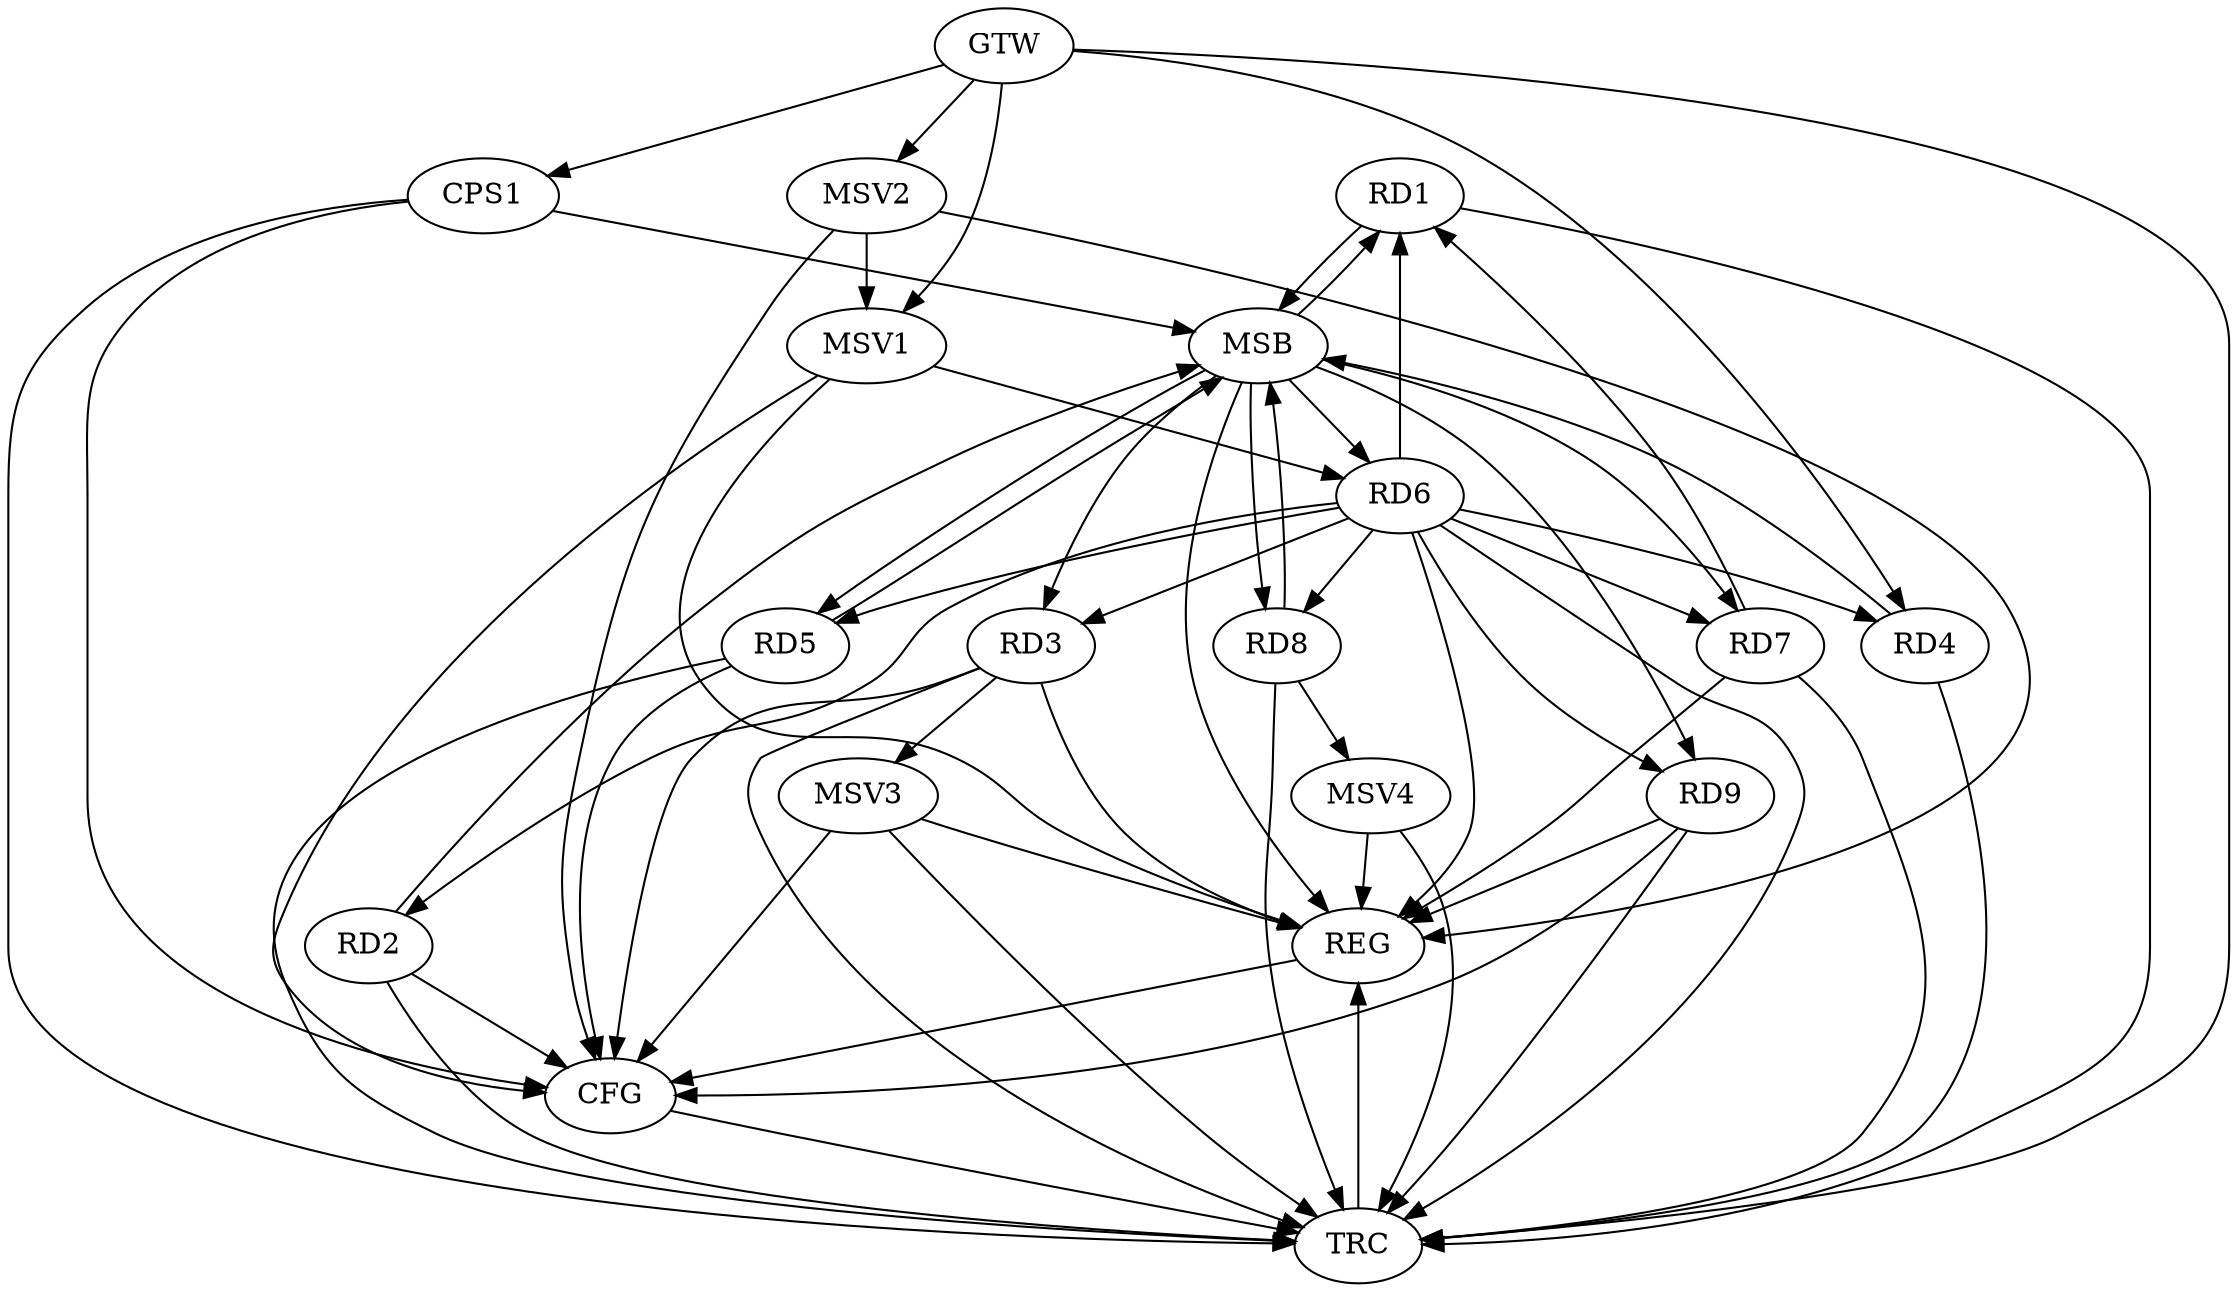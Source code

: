 strict digraph G {
  RD1 [ label="RD1" ];
  RD2 [ label="RD2" ];
  RD3 [ label="RD3" ];
  RD4 [ label="RD4" ];
  RD5 [ label="RD5" ];
  RD6 [ label="RD6" ];
  RD7 [ label="RD7" ];
  RD8 [ label="RD8" ];
  RD9 [ label="RD9" ];
  CPS1 [ label="CPS1" ];
  GTW [ label="GTW" ];
  REG [ label="REG" ];
  MSB [ label="MSB" ];
  CFG [ label="CFG" ];
  TRC [ label="TRC" ];
  MSV1 [ label="MSV1" ];
  MSV2 [ label="MSV2" ];
  MSV3 [ label="MSV3" ];
  MSV4 [ label="MSV4" ];
  RD6 -> RD1;
  RD7 -> RD1;
  RD6 -> RD3;
  GTW -> RD4;
  GTW -> CPS1;
  RD3 -> REG;
  RD6 -> REG;
  RD7 -> REG;
  RD9 -> REG;
  RD1 -> MSB;
  MSB -> REG;
  RD2 -> MSB;
  MSB -> RD6;
  MSB -> RD7;
  RD4 -> MSB;
  MSB -> RD8;
  RD5 -> MSB;
  RD8 -> MSB;
  MSB -> RD1;
  CPS1 -> MSB;
  MSB -> RD3;
  MSB -> RD5;
  MSB -> RD9;
  RD2 -> CFG;
  CPS1 -> CFG;
  RD9 -> CFG;
  RD3 -> CFG;
  RD5 -> CFG;
  REG -> CFG;
  RD1 -> TRC;
  RD2 -> TRC;
  RD3 -> TRC;
  RD4 -> TRC;
  RD5 -> TRC;
  RD6 -> TRC;
  RD7 -> TRC;
  RD8 -> TRC;
  RD9 -> TRC;
  CPS1 -> TRC;
  GTW -> TRC;
  CFG -> TRC;
  TRC -> REG;
  RD6 -> RD9;
  RD6 -> RD4;
  RD6 -> RD7;
  RD6 -> RD2;
  RD6 -> RD8;
  RD6 -> RD5;
  MSV1 -> RD6;
  GTW -> MSV1;
  MSV1 -> REG;
  MSV1 -> CFG;
  MSV2 -> MSV1;
  GTW -> MSV2;
  MSV2 -> REG;
  MSV2 -> CFG;
  RD3 -> MSV3;
  MSV3 -> REG;
  MSV3 -> TRC;
  MSV3 -> CFG;
  RD8 -> MSV4;
  MSV4 -> REG;
  MSV4 -> TRC;
}
